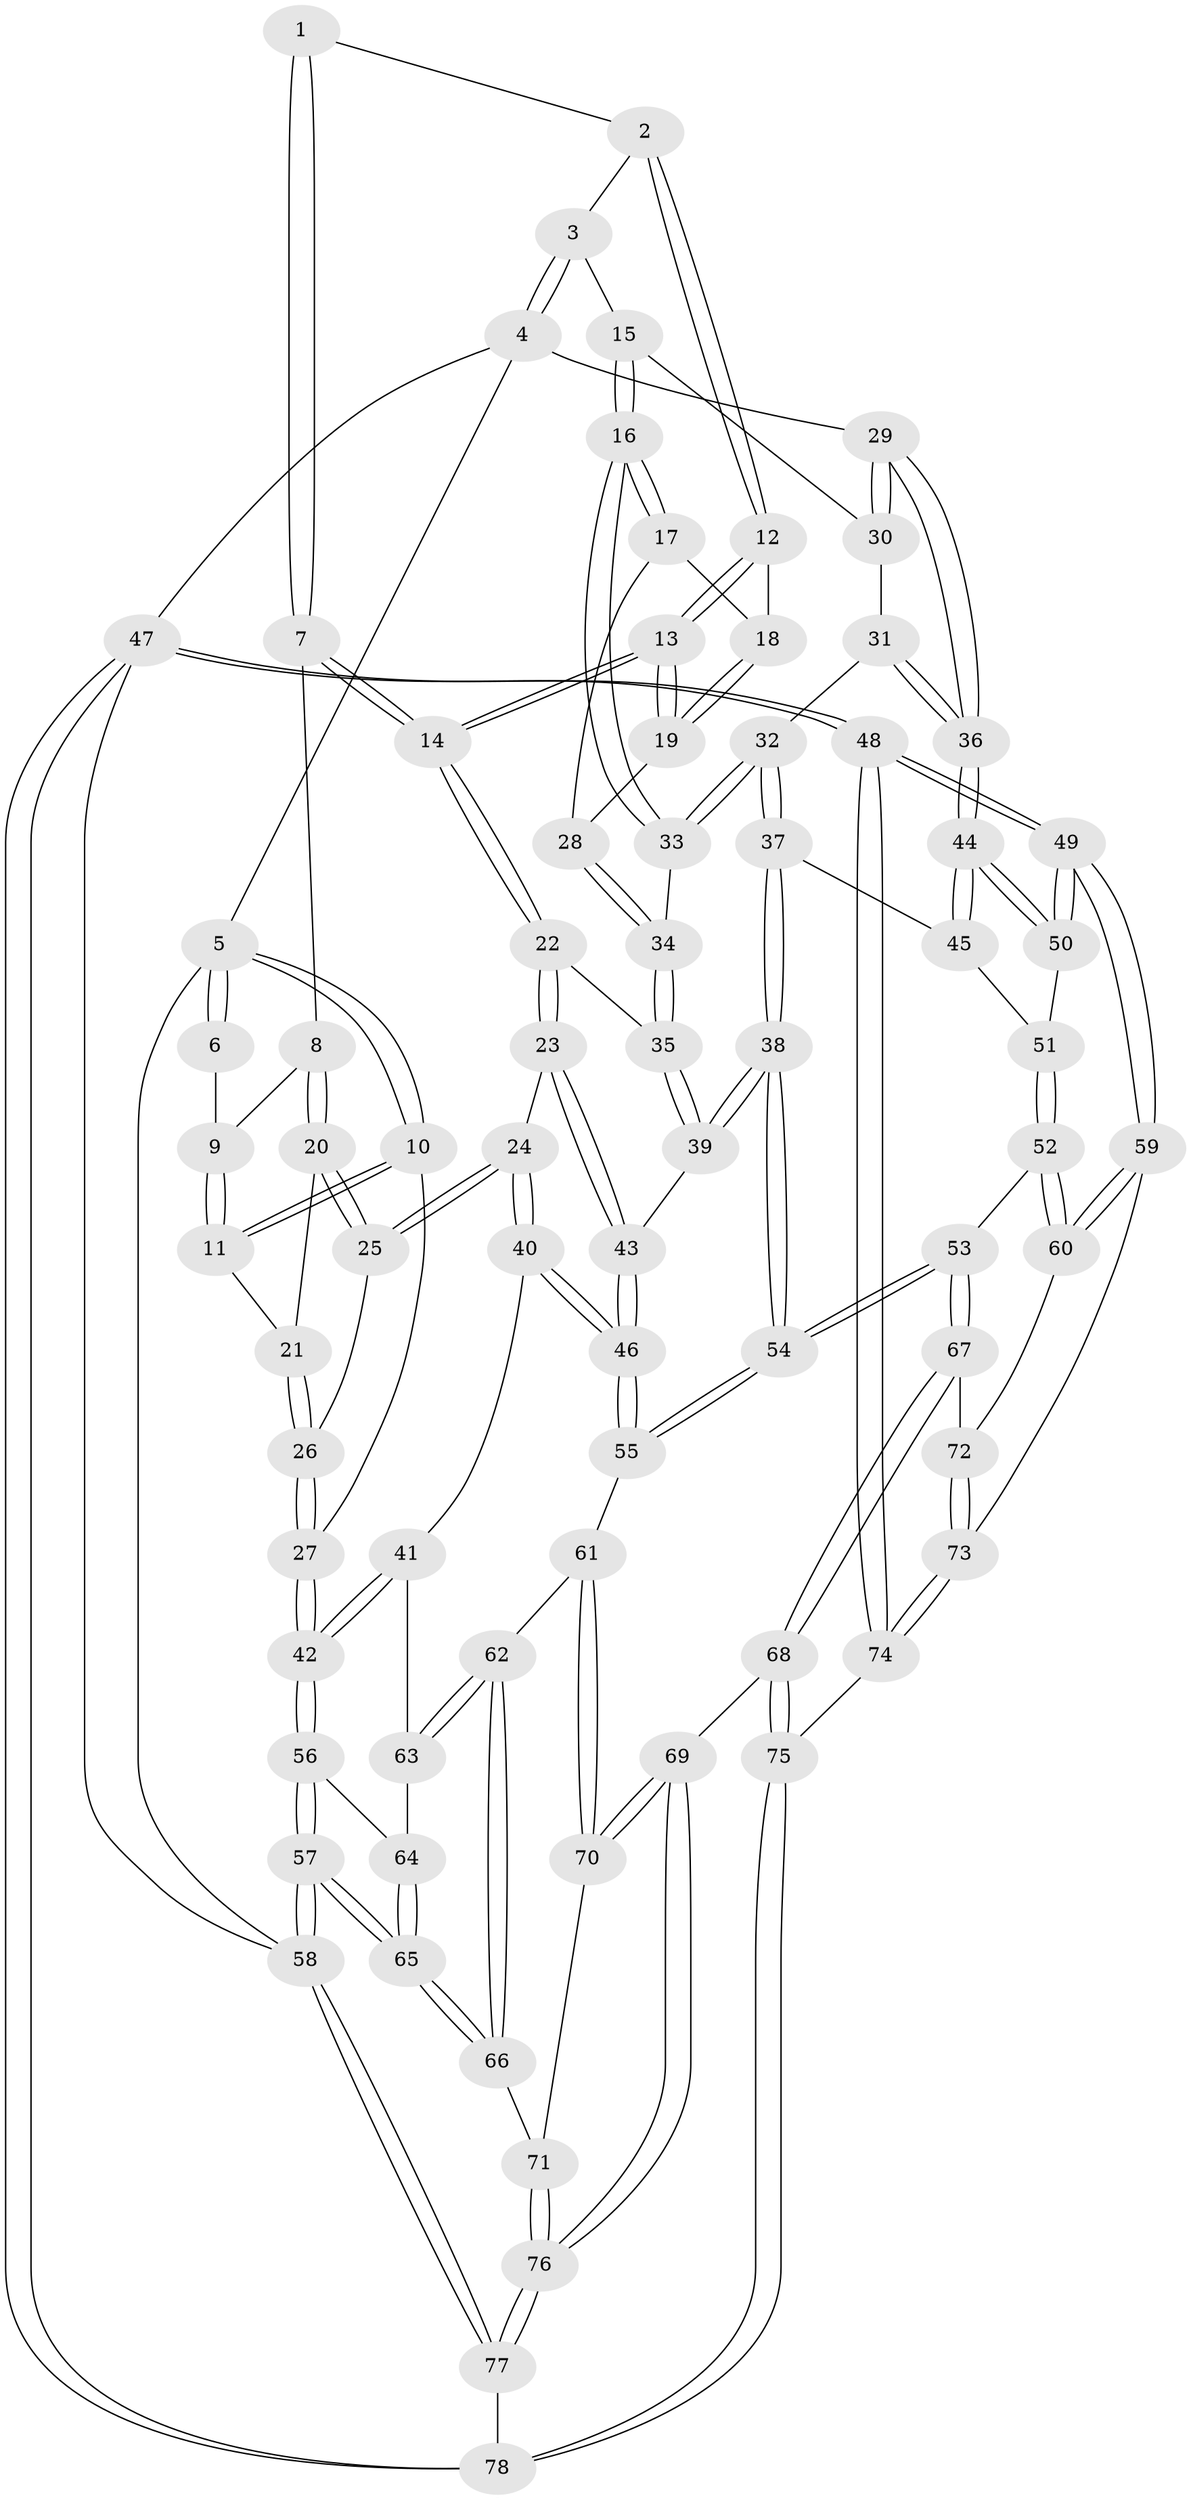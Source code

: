 // coarse degree distribution, {2: 0.05454545454545454, 3: 0.7272727272727273, 4: 0.21818181818181817}
// Generated by graph-tools (version 1.1) at 2025/38/03/04/25 23:38:23]
// undirected, 78 vertices, 192 edges
graph export_dot {
  node [color=gray90,style=filled];
  1 [pos="+0.39975994688938304+0"];
  2 [pos="+0.6444909688704233+0"];
  3 [pos="+0.8167763194495583+0"];
  4 [pos="+1+0"];
  5 [pos="+0+0"];
  6 [pos="+0.2651653308915963+0"];
  7 [pos="+0.37843240826116925+0.05911361887570328"];
  8 [pos="+0.27582717856833755+0.08537553814859834"];
  9 [pos="+0.23262329020701839+0.010436207563071068"];
  10 [pos="+0+0"];
  11 [pos="+0.11310048347728177+0.07211750910682742"];
  12 [pos="+0.6075667758879898+0"];
  13 [pos="+0.4508410122492349+0.13349303902962228"];
  14 [pos="+0.44255256342238675+0.1357824943237533"];
  15 [pos="+0.7712770709838956+0.13406284804413038"];
  16 [pos="+0.7060423755537972+0.1761902827158399"];
  17 [pos="+0.6705562115324112+0.13356238762939918"];
  18 [pos="+0.627880639649856+0.05879061016424782"];
  19 [pos="+0.5380564095136053+0.1592247621436183"];
  20 [pos="+0.26251180273785646+0.10897744703918419"];
  21 [pos="+0.1238332011931839+0.08779293360248155"];
  22 [pos="+0.38368231059414515+0.2732634253221519"];
  23 [pos="+0.36667384551067617+0.28827965994244453"];
  24 [pos="+0.28383646114705346+0.2859503455261633"];
  25 [pos="+0.25456099228795026+0.25257776103620916"];
  26 [pos="+0.14971296169477172+0.21663302876970947"];
  27 [pos="+0+0.3123001370154097"];
  28 [pos="+0.5391254082053165+0.160206779672496"];
  29 [pos="+1+0.084796994373846"];
  30 [pos="+0.8283077541862668+0.1521348725094993"];
  31 [pos="+0.8399207315806573+0.2659210140755331"];
  32 [pos="+0.7637117013178747+0.3209091790762592"];
  33 [pos="+0.6918707370936065+0.22741382421002862"];
  34 [pos="+0.6054690039140527+0.2527513604527526"];
  35 [pos="+0.5770443498008453+0.2864627628077493"];
  36 [pos="+1+0.23587445466174956"];
  37 [pos="+0.766666044784453+0.36262805832016787"];
  38 [pos="+0.6620812289701905+0.4801699005372101"];
  39 [pos="+0.5890721225650851+0.42432483990376496"];
  40 [pos="+0.20461352861329926+0.40590957250361936"];
  41 [pos="+0.12395764359447883+0.46074550737560666"];
  42 [pos="+0+0.4502383879997625"];
  43 [pos="+0.43459625362072457+0.429891843515807"];
  44 [pos="+1+0.299663258178752"];
  45 [pos="+0.8315245286135581+0.3897436911647128"];
  46 [pos="+0.3911255897361628+0.5457132382461458"];
  47 [pos="+1+1"];
  48 [pos="+1+1"];
  49 [pos="+1+0.6718323215681967"];
  50 [pos="+1+0.3362001685653037"];
  51 [pos="+0.8807919123481162+0.5017002724183625"];
  52 [pos="+0.8679600980576223+0.548783950798153"];
  53 [pos="+0.6812892025980088+0.6172033929821936"];
  54 [pos="+0.6788838371254018+0.6136062923528659"];
  55 [pos="+0.39098440427232717+0.582884231579806"];
  56 [pos="+0+0.45516446158635815"];
  57 [pos="+0+1"];
  58 [pos="+0+1"];
  59 [pos="+1+0.6709213213527574"];
  60 [pos="+1+0.6669828277431332"];
  61 [pos="+0.37802819346307726+0.6003530319291163"];
  62 [pos="+0.31106213070472655+0.6396982386342087"];
  63 [pos="+0.14723411881116402+0.4948220274191132"];
  64 [pos="+0.14568278286305852+0.6641531788777341"];
  65 [pos="+0.18621404778967762+0.7752945032628318"];
  66 [pos="+0.2506529364695738+0.7439561076776551"];
  67 [pos="+0.6873687382583573+0.6790371838563467"];
  68 [pos="+0.6121598295628364+0.8080620277189835"];
  69 [pos="+0.5492593740056282+0.8327166725749506"];
  70 [pos="+0.514415260684621+0.8091973312134786"];
  71 [pos="+0.3043683590375622+0.7796839013205799"];
  72 [pos="+0.8184710338132097+0.7408596237663891"];
  73 [pos="+0.8698127935410391+0.8706024395075509"];
  74 [pos="+0.8698313742834305+0.870797577494873"];
  75 [pos="+0.7398540550734442+0.9640427156971554"];
  76 [pos="+0.4342269630517102+1"];
  77 [pos="+0.3949318550970271+1"];
  78 [pos="+0.7533102102988692+1"];
  1 -- 2;
  1 -- 7;
  1 -- 7;
  2 -- 3;
  2 -- 12;
  2 -- 12;
  3 -- 4;
  3 -- 4;
  3 -- 15;
  4 -- 5;
  4 -- 29;
  4 -- 47;
  5 -- 6;
  5 -- 6;
  5 -- 10;
  5 -- 10;
  5 -- 58;
  6 -- 9;
  7 -- 8;
  7 -- 14;
  7 -- 14;
  8 -- 9;
  8 -- 20;
  8 -- 20;
  9 -- 11;
  9 -- 11;
  10 -- 11;
  10 -- 11;
  10 -- 27;
  11 -- 21;
  12 -- 13;
  12 -- 13;
  12 -- 18;
  13 -- 14;
  13 -- 14;
  13 -- 19;
  13 -- 19;
  14 -- 22;
  14 -- 22;
  15 -- 16;
  15 -- 16;
  15 -- 30;
  16 -- 17;
  16 -- 17;
  16 -- 33;
  16 -- 33;
  17 -- 18;
  17 -- 28;
  18 -- 19;
  18 -- 19;
  19 -- 28;
  20 -- 21;
  20 -- 25;
  20 -- 25;
  21 -- 26;
  21 -- 26;
  22 -- 23;
  22 -- 23;
  22 -- 35;
  23 -- 24;
  23 -- 43;
  23 -- 43;
  24 -- 25;
  24 -- 25;
  24 -- 40;
  24 -- 40;
  25 -- 26;
  26 -- 27;
  26 -- 27;
  27 -- 42;
  27 -- 42;
  28 -- 34;
  28 -- 34;
  29 -- 30;
  29 -- 30;
  29 -- 36;
  29 -- 36;
  30 -- 31;
  31 -- 32;
  31 -- 36;
  31 -- 36;
  32 -- 33;
  32 -- 33;
  32 -- 37;
  32 -- 37;
  33 -- 34;
  34 -- 35;
  34 -- 35;
  35 -- 39;
  35 -- 39;
  36 -- 44;
  36 -- 44;
  37 -- 38;
  37 -- 38;
  37 -- 45;
  38 -- 39;
  38 -- 39;
  38 -- 54;
  38 -- 54;
  39 -- 43;
  40 -- 41;
  40 -- 46;
  40 -- 46;
  41 -- 42;
  41 -- 42;
  41 -- 63;
  42 -- 56;
  42 -- 56;
  43 -- 46;
  43 -- 46;
  44 -- 45;
  44 -- 45;
  44 -- 50;
  44 -- 50;
  45 -- 51;
  46 -- 55;
  46 -- 55;
  47 -- 48;
  47 -- 48;
  47 -- 78;
  47 -- 78;
  47 -- 58;
  48 -- 49;
  48 -- 49;
  48 -- 74;
  48 -- 74;
  49 -- 50;
  49 -- 50;
  49 -- 59;
  49 -- 59;
  50 -- 51;
  51 -- 52;
  51 -- 52;
  52 -- 53;
  52 -- 60;
  52 -- 60;
  53 -- 54;
  53 -- 54;
  53 -- 67;
  53 -- 67;
  54 -- 55;
  54 -- 55;
  55 -- 61;
  56 -- 57;
  56 -- 57;
  56 -- 64;
  57 -- 58;
  57 -- 58;
  57 -- 65;
  57 -- 65;
  58 -- 77;
  58 -- 77;
  59 -- 60;
  59 -- 60;
  59 -- 73;
  60 -- 72;
  61 -- 62;
  61 -- 70;
  61 -- 70;
  62 -- 63;
  62 -- 63;
  62 -- 66;
  62 -- 66;
  63 -- 64;
  64 -- 65;
  64 -- 65;
  65 -- 66;
  65 -- 66;
  66 -- 71;
  67 -- 68;
  67 -- 68;
  67 -- 72;
  68 -- 69;
  68 -- 75;
  68 -- 75;
  69 -- 70;
  69 -- 70;
  69 -- 76;
  69 -- 76;
  70 -- 71;
  71 -- 76;
  71 -- 76;
  72 -- 73;
  72 -- 73;
  73 -- 74;
  73 -- 74;
  74 -- 75;
  75 -- 78;
  75 -- 78;
  76 -- 77;
  76 -- 77;
  77 -- 78;
}
